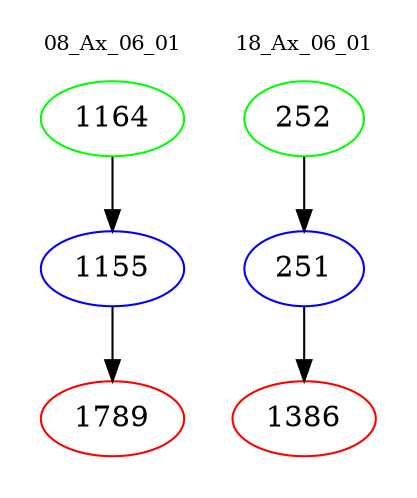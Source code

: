 digraph{
subgraph cluster_0 {
color = white
label = "08_Ax_06_01";
fontsize=10;
T0_1164 [label="1164", color="green"]
T0_1164 -> T0_1155 [color="black"]
T0_1155 [label="1155", color="blue"]
T0_1155 -> T0_1789 [color="black"]
T0_1789 [label="1789", color="red"]
}
subgraph cluster_1 {
color = white
label = "18_Ax_06_01";
fontsize=10;
T1_252 [label="252", color="green"]
T1_252 -> T1_251 [color="black"]
T1_251 [label="251", color="blue"]
T1_251 -> T1_1386 [color="black"]
T1_1386 [label="1386", color="red"]
}
}
